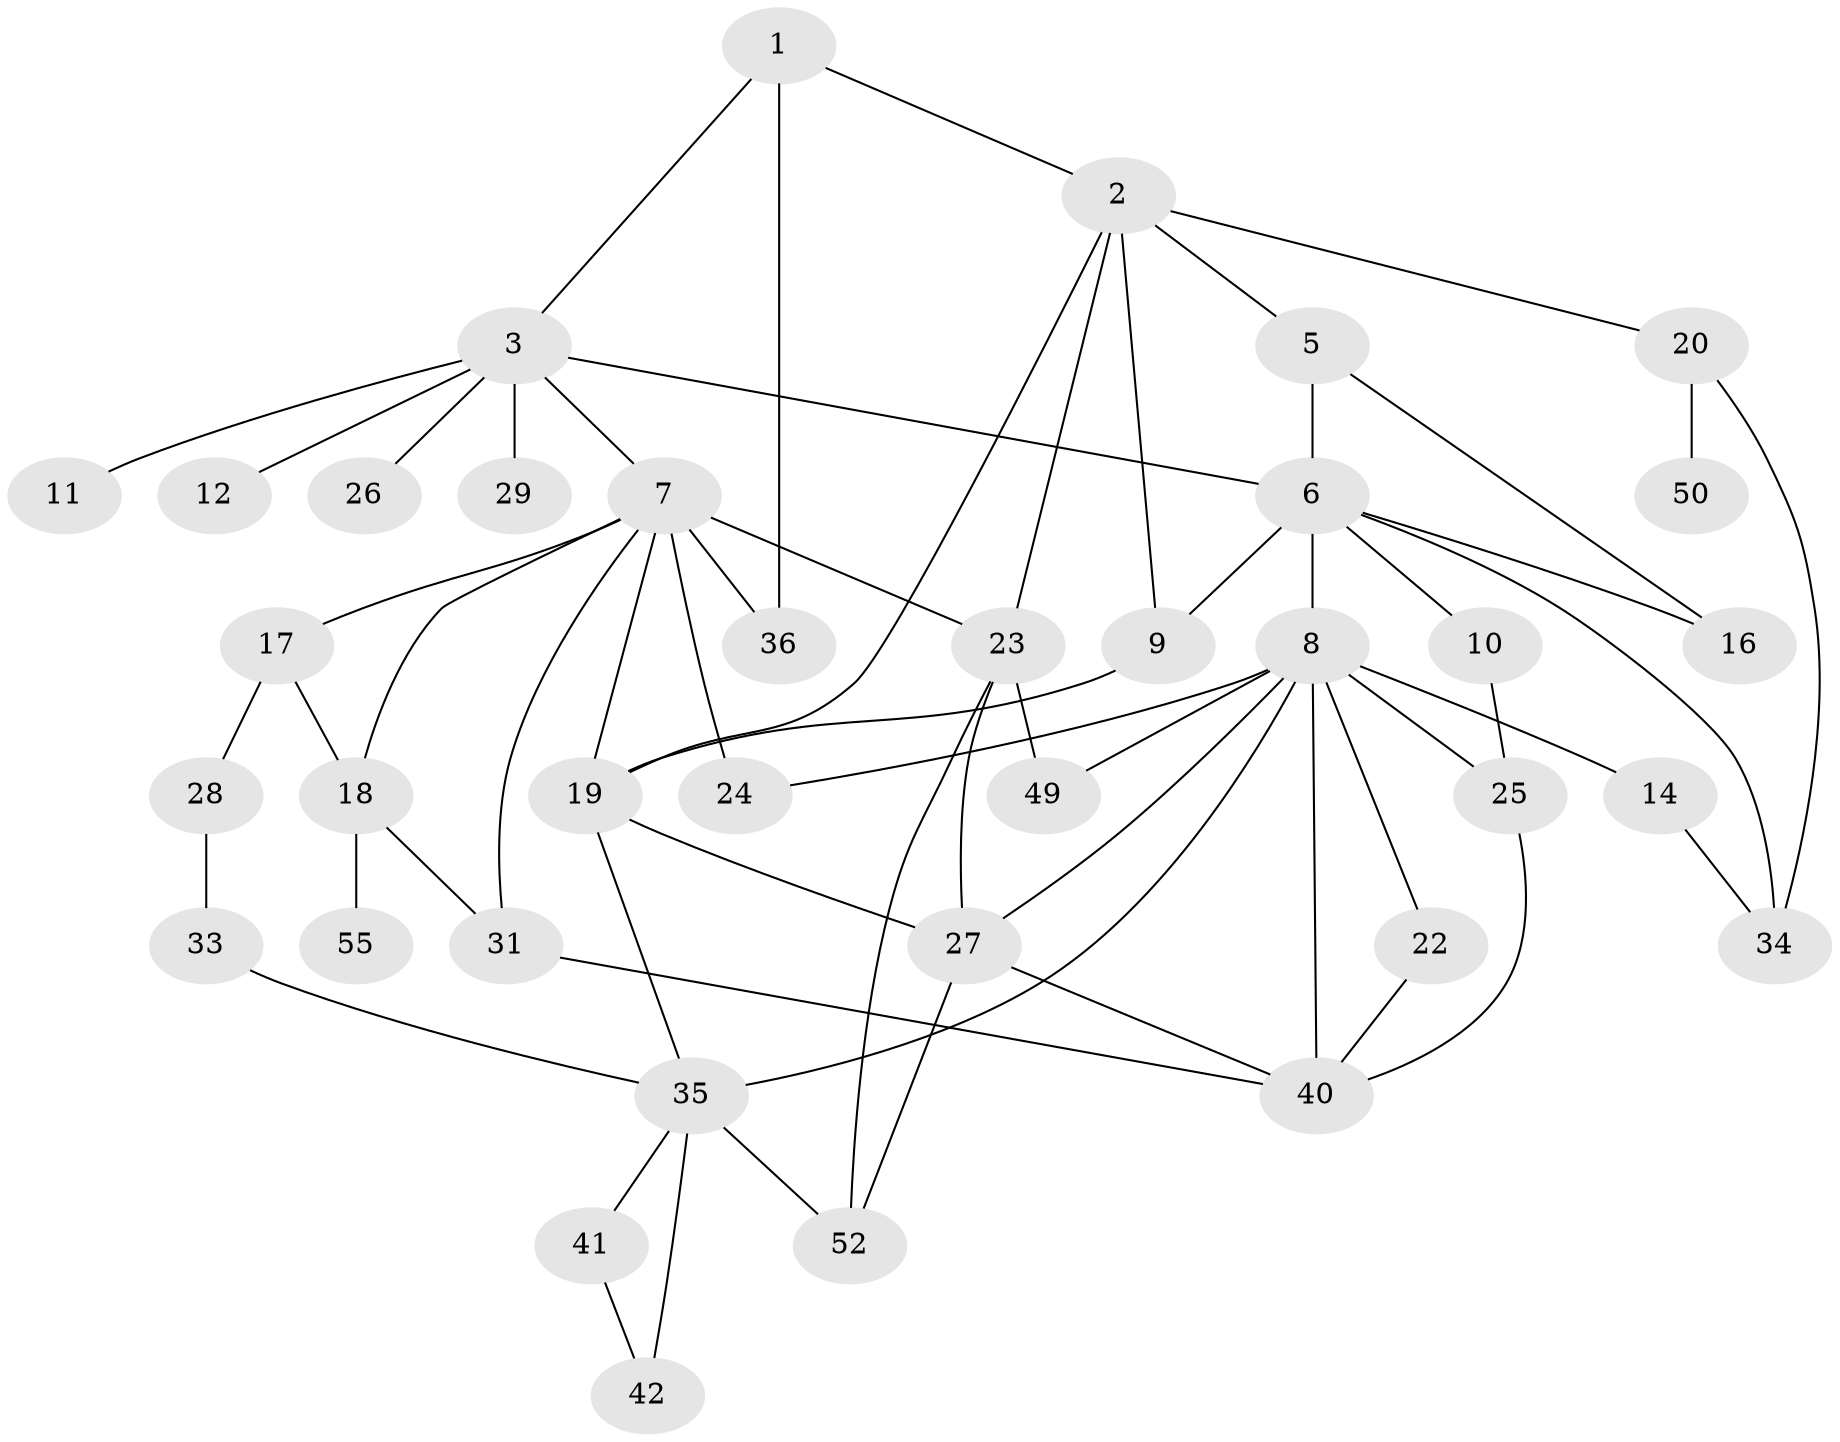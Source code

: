 // original degree distribution, {4: 0.10909090909090909, 6: 0.03636363636363636, 7: 0.05454545454545454, 8: 0.01818181818181818, 3: 0.2, 2: 0.36363636363636365, 1: 0.16363636363636364, 5: 0.05454545454545454}
// Generated by graph-tools (version 1.1) at 2025/41/03/06/25 10:41:27]
// undirected, 37 vertices, 61 edges
graph export_dot {
graph [start="1"]
  node [color=gray90,style=filled];
  1 [super="+51"];
  2 [super="+13"];
  3 [super="+4"];
  5 [super="+30"];
  6 [super="+53"];
  7 [super="+15"];
  8 [super="+45"];
  9 [super="+32"];
  10;
  11;
  12;
  14;
  16;
  17;
  18 [super="+21"];
  19;
  20 [super="+38"];
  22;
  23 [super="+39"];
  24;
  25;
  26;
  27 [super="+54"];
  28 [super="+48"];
  29;
  31;
  33;
  34 [super="+37"];
  35 [super="+44"];
  36 [super="+46"];
  40 [super="+43"];
  41;
  42 [super="+47"];
  49;
  50;
  52;
  55;
  1 -- 2;
  1 -- 3;
  1 -- 36;
  2 -- 5;
  2 -- 9;
  2 -- 20;
  2 -- 19;
  2 -- 23;
  3 -- 6 [weight=2];
  3 -- 7;
  3 -- 11;
  3 -- 12;
  3 -- 26 [weight=2];
  3 -- 29;
  5 -- 16;
  5 -- 6;
  6 -- 8;
  6 -- 10;
  6 -- 16;
  6 -- 34;
  6 -- 9;
  7 -- 17;
  7 -- 23;
  7 -- 24;
  7 -- 36;
  7 -- 31;
  7 -- 18;
  7 -- 19;
  8 -- 14;
  8 -- 22;
  8 -- 35;
  8 -- 40;
  8 -- 25;
  8 -- 24;
  8 -- 49;
  8 -- 27;
  9 -- 19;
  10 -- 25;
  14 -- 34;
  17 -- 28;
  17 -- 18;
  18 -- 31;
  18 -- 55;
  19 -- 27;
  19 -- 35;
  20 -- 50;
  20 -- 34;
  22 -- 40;
  23 -- 49;
  23 -- 52;
  23 -- 27;
  25 -- 40;
  27 -- 40;
  27 -- 52;
  28 -- 33;
  31 -- 40;
  33 -- 35;
  35 -- 41;
  35 -- 42;
  35 -- 52;
  41 -- 42;
}
